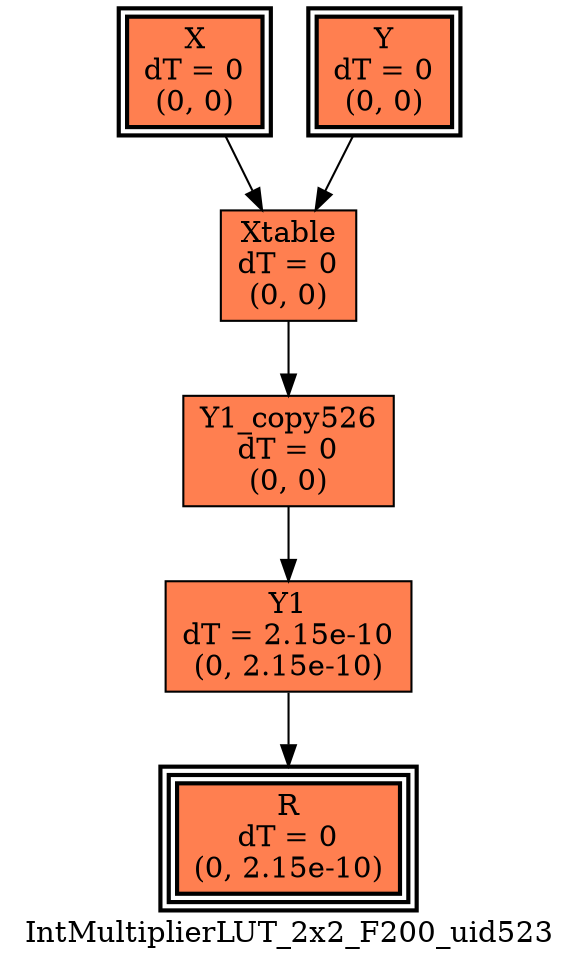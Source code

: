 digraph IntMultiplierLUT_2x2_F200_uid523
{
	//graph drawing options
	label=IntMultiplierLUT_2x2_F200_uid523;
	labelloc=bottom;
	labeljust=right;
	ratio=auto;
	nodesep=0.25;
	ranksep=0.5;

	//input/output signals of operator IntMultiplierLUT_2x2_F200_uid523
	X__IntMultiplierLUT_2x2_F200_uid523 [ label="X\ndT = 0\n(0, 0)", shape=box, color=black, style="bold, filled", fillcolor=coral, peripheries=2 ];
	Y__IntMultiplierLUT_2x2_F200_uid523 [ label="Y\ndT = 0\n(0, 0)", shape=box, color=black, style="bold, filled", fillcolor=coral, peripheries=2 ];
	R__IntMultiplierLUT_2x2_F200_uid523 [ label="R\ndT = 0\n(0, 2.15e-10)", shape=box, color=black, style="bold, filled", fillcolor=coral, peripheries=3 ];
	{rank=same X__IntMultiplierLUT_2x2_F200_uid523, Y__IntMultiplierLUT_2x2_F200_uid523};
	{rank=same R__IntMultiplierLUT_2x2_F200_uid523};
	//internal signals of operator IntMultiplierLUT_2x2_F200_uid523
	Xtable__IntMultiplierLUT_2x2_F200_uid523 [ label="Xtable\ndT = 0\n(0, 0)", shape=box, color=black, style=filled, fillcolor=coral, peripheries=1 ];
	Y1__IntMultiplierLUT_2x2_F200_uid523 [ label="Y1\ndT = 2.15e-10\n(0, 2.15e-10)", shape=box, color=black, style=filled, fillcolor=coral, peripheries=1 ];
	Y1_copy526__IntMultiplierLUT_2x2_F200_uid523 [ label="Y1_copy526\ndT = 0\n(0, 0)", shape=box, color=black, style=filled, fillcolor=coral, peripheries=1 ];

	//subcomponents of operator IntMultiplierLUT_2x2_F200_uid523

	//input and internal signal connections of operator IntMultiplierLUT_2x2_F200_uid523
	X__IntMultiplierLUT_2x2_F200_uid523 -> Xtable__IntMultiplierLUT_2x2_F200_uid523 [ arrowhead=normal, arrowsize=1.0, arrowtail=normal, color=black, dir=forward  ];
	Y__IntMultiplierLUT_2x2_F200_uid523 -> Xtable__IntMultiplierLUT_2x2_F200_uid523 [ arrowhead=normal, arrowsize=1.0, arrowtail=normal, color=black, dir=forward  ];
	Xtable__IntMultiplierLUT_2x2_F200_uid523 -> Y1_copy526__IntMultiplierLUT_2x2_F200_uid523 [ arrowhead=normal, arrowsize=1.0, arrowtail=normal, color=black, dir=forward  ];
	Y1__IntMultiplierLUT_2x2_F200_uid523 -> R__IntMultiplierLUT_2x2_F200_uid523 [ arrowhead=normal, arrowsize=1.0, arrowtail=normal, color=black, dir=forward  ];
	Y1_copy526__IntMultiplierLUT_2x2_F200_uid523 -> Y1__IntMultiplierLUT_2x2_F200_uid523 [ arrowhead=normal, arrowsize=1.0, arrowtail=normal, color=black, dir=forward  ];
}

